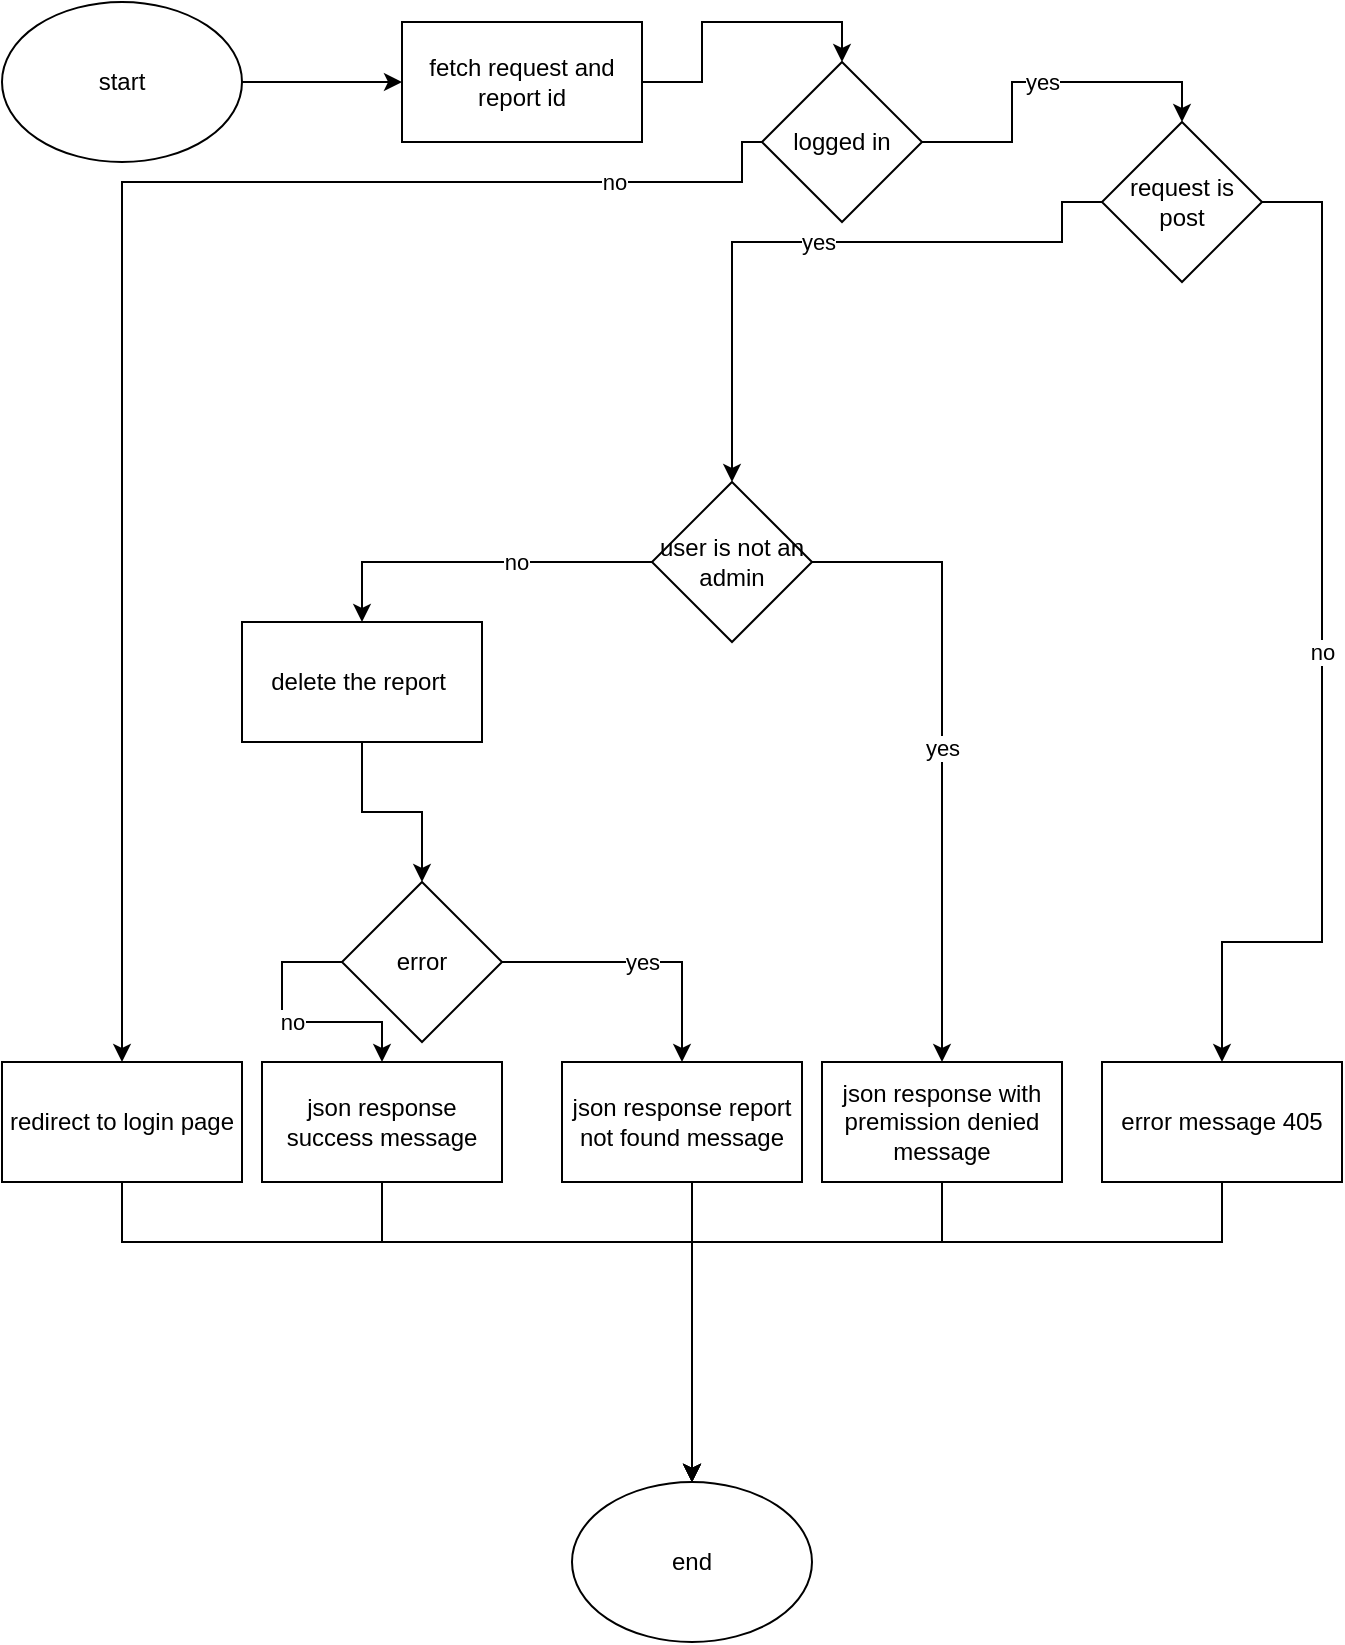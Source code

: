 <mxfile version="24.0.4" type="device">
  <diagram name="Page-1" id="l86GQIezmKsoyAvRn-B3">
    <mxGraphModel dx="1501" dy="713" grid="1" gridSize="10" guides="1" tooltips="1" connect="1" arrows="1" fold="1" page="1" pageScale="1" pageWidth="850" pageHeight="1100" math="0" shadow="0">
      <root>
        <mxCell id="0" />
        <mxCell id="1" parent="0" />
        <mxCell id="XFw_7lQHdecrP05hTtUH-22" value="" style="edgeStyle=orthogonalEdgeStyle;rounded=0;orthogonalLoop=1;jettySize=auto;html=1;" parent="1" source="XFw_7lQHdecrP05hTtUH-20" target="XFw_7lQHdecrP05hTtUH-21" edge="1">
          <mxGeometry relative="1" as="geometry" />
        </mxCell>
        <mxCell id="XFw_7lQHdecrP05hTtUH-20" value="start" style="ellipse;whiteSpace=wrap;html=1;" parent="1" vertex="1">
          <mxGeometry x="80" y="60" width="120" height="80" as="geometry" />
        </mxCell>
        <mxCell id="XFw_7lQHdecrP05hTtUH-24" value="" style="edgeStyle=orthogonalEdgeStyle;rounded=0;orthogonalLoop=1;jettySize=auto;html=1;entryX=0.5;entryY=0;entryDx=0;entryDy=0;" parent="1" source="XFw_7lQHdecrP05hTtUH-21" target="XFw_7lQHdecrP05hTtUH-23" edge="1">
          <mxGeometry relative="1" as="geometry" />
        </mxCell>
        <mxCell id="XFw_7lQHdecrP05hTtUH-21" value="fetch request and report id" style="whiteSpace=wrap;html=1;" parent="1" vertex="1">
          <mxGeometry x="280" y="70" width="120" height="60" as="geometry" />
        </mxCell>
        <mxCell id="XFw_7lQHdecrP05hTtUH-26" value="yes" style="edgeStyle=orthogonalEdgeStyle;rounded=0;orthogonalLoop=1;jettySize=auto;html=1;entryX=0.5;entryY=0;entryDx=0;entryDy=0;" parent="1" source="XFw_7lQHdecrP05hTtUH-23" target="XFw_7lQHdecrP05hTtUH-25" edge="1">
          <mxGeometry relative="1" as="geometry" />
        </mxCell>
        <mxCell id="XFw_7lQHdecrP05hTtUH-112" value="no" style="edgeStyle=orthogonalEdgeStyle;rounded=0;orthogonalLoop=1;jettySize=auto;html=1;exitX=0;exitY=0.5;exitDx=0;exitDy=0;" parent="1" source="XFw_7lQHdecrP05hTtUH-23" target="XFw_7lQHdecrP05hTtUH-114" edge="1">
          <mxGeometry x="-0.758" relative="1" as="geometry">
            <mxPoint x="50" y="520" as="targetPoint" />
            <Array as="points">
              <mxPoint x="450" y="130" />
              <mxPoint x="450" y="150" />
              <mxPoint x="140" y="150" />
            </Array>
            <mxPoint as="offset" />
          </mxGeometry>
        </mxCell>
        <mxCell id="XFw_7lQHdecrP05hTtUH-23" value="logged in" style="rhombus;whiteSpace=wrap;html=1;" parent="1" vertex="1">
          <mxGeometry x="460" y="90" width="80" height="80" as="geometry" />
        </mxCell>
        <mxCell id="XFw_7lQHdecrP05hTtUH-97" value="yes" style="edgeStyle=orthogonalEdgeStyle;rounded=0;orthogonalLoop=1;jettySize=auto;html=1;exitX=0;exitY=0.5;exitDx=0;exitDy=0;" parent="1" source="XFw_7lQHdecrP05hTtUH-25" target="XFw_7lQHdecrP05hTtUH-98" edge="1">
          <mxGeometry relative="1" as="geometry">
            <mxPoint x="740.0" y="300" as="targetPoint" />
            <Array as="points">
              <mxPoint x="610" y="180" />
              <mxPoint x="445" y="180" />
            </Array>
          </mxGeometry>
        </mxCell>
        <mxCell id="XFw_7lQHdecrP05hTtUH-116" value="no" style="edgeStyle=orthogonalEdgeStyle;rounded=0;orthogonalLoop=1;jettySize=auto;html=1;exitX=1;exitY=0.5;exitDx=0;exitDy=0;" parent="1" source="XFw_7lQHdecrP05hTtUH-25" target="XFw_7lQHdecrP05hTtUH-117" edge="1">
          <mxGeometry relative="1" as="geometry">
            <mxPoint x="760" y="620" as="targetPoint" />
            <Array as="points">
              <mxPoint x="740" y="160" />
              <mxPoint x="740" y="530" />
              <mxPoint x="690" y="530" />
            </Array>
            <mxPoint x="760" y="230" as="sourcePoint" />
          </mxGeometry>
        </mxCell>
        <mxCell id="XFw_7lQHdecrP05hTtUH-25" value="request is post" style="rhombus;whiteSpace=wrap;html=1;" parent="1" vertex="1">
          <mxGeometry x="630" y="120" width="80" height="80" as="geometry" />
        </mxCell>
        <mxCell id="XFw_7lQHdecrP05hTtUH-99" value="yes" style="edgeStyle=orthogonalEdgeStyle;rounded=0;orthogonalLoop=1;jettySize=auto;html=1;exitX=1;exitY=0.5;exitDx=0;exitDy=0;" parent="1" source="XFw_7lQHdecrP05hTtUH-98" target="XFw_7lQHdecrP05hTtUH-100" edge="1">
          <mxGeometry relative="1" as="geometry">
            <mxPoint x="790.0" y="440" as="targetPoint" />
            <Array as="points">
              <mxPoint x="550" y="340" />
            </Array>
          </mxGeometry>
        </mxCell>
        <mxCell id="XFw_7lQHdecrP05hTtUH-101" value="no" style="edgeStyle=orthogonalEdgeStyle;rounded=0;orthogonalLoop=1;jettySize=auto;html=1;entryX=0.5;entryY=0;entryDx=0;entryDy=0;" parent="1" source="XFw_7lQHdecrP05hTtUH-98" target="XFw_7lQHdecrP05hTtUH-102" edge="1">
          <mxGeometry x="-0.217" relative="1" as="geometry">
            <mxPoint x="560" y="370" as="targetPoint" />
            <mxPoint as="offset" />
          </mxGeometry>
        </mxCell>
        <mxCell id="XFw_7lQHdecrP05hTtUH-98" value="user is not an admin" style="rhombus;whiteSpace=wrap;html=1;" parent="1" vertex="1">
          <mxGeometry x="405.0" y="300" width="80" height="80" as="geometry" />
        </mxCell>
        <mxCell id="XFw_7lQHdecrP05hTtUH-123" style="edgeStyle=orthogonalEdgeStyle;rounded=0;orthogonalLoop=1;jettySize=auto;html=1;entryX=0.5;entryY=0;entryDx=0;entryDy=0;" parent="1" source="XFw_7lQHdecrP05hTtUH-100" target="XFw_7lQHdecrP05hTtUH-119" edge="1">
          <mxGeometry relative="1" as="geometry">
            <Array as="points">
              <mxPoint x="550" y="680" />
              <mxPoint x="425" y="680" />
            </Array>
          </mxGeometry>
        </mxCell>
        <mxCell id="XFw_7lQHdecrP05hTtUH-100" value="json response with premission denied message" style="rounded=0;whiteSpace=wrap;html=1;" parent="1" vertex="1">
          <mxGeometry x="490.0" y="590" width="120" height="60" as="geometry" />
        </mxCell>
        <mxCell id="XFw_7lQHdecrP05hTtUH-104" value="" style="edgeStyle=orthogonalEdgeStyle;rounded=0;orthogonalLoop=1;jettySize=auto;html=1;entryX=0.5;entryY=0;entryDx=0;entryDy=0;" parent="1" source="XFw_7lQHdecrP05hTtUH-102" target="XFw_7lQHdecrP05hTtUH-105" edge="1">
          <mxGeometry relative="1" as="geometry" />
        </mxCell>
        <mxCell id="XFw_7lQHdecrP05hTtUH-102" value="delete the report&amp;nbsp;" style="rounded=0;whiteSpace=wrap;html=1;" parent="1" vertex="1">
          <mxGeometry x="200" y="370" width="120" height="60" as="geometry" />
        </mxCell>
        <mxCell id="XFw_7lQHdecrP05hTtUH-121" style="edgeStyle=orthogonalEdgeStyle;rounded=0;orthogonalLoop=1;jettySize=auto;html=1;exitX=0.5;exitY=1;exitDx=0;exitDy=0;" parent="1" source="XFw_7lQHdecrP05hTtUH-103" target="XFw_7lQHdecrP05hTtUH-119" edge="1">
          <mxGeometry relative="1" as="geometry">
            <Array as="points">
              <mxPoint x="270" y="680" />
              <mxPoint x="425" y="680" />
            </Array>
          </mxGeometry>
        </mxCell>
        <mxCell id="XFw_7lQHdecrP05hTtUH-103" value="json response success message" style="rounded=0;whiteSpace=wrap;html=1;" parent="1" vertex="1">
          <mxGeometry x="210.0" y="590" width="120" height="60" as="geometry" />
        </mxCell>
        <mxCell id="XFw_7lQHdecrP05hTtUH-108" value="yes" style="edgeStyle=orthogonalEdgeStyle;rounded=0;orthogonalLoop=1;jettySize=auto;html=1;" parent="1" source="XFw_7lQHdecrP05hTtUH-105" target="XFw_7lQHdecrP05hTtUH-107" edge="1">
          <mxGeometry relative="1" as="geometry" />
        </mxCell>
        <mxCell id="XFw_7lQHdecrP05hTtUH-111" value="no" style="edgeStyle=orthogonalEdgeStyle;rounded=0;orthogonalLoop=1;jettySize=auto;html=1;entryX=0.5;entryY=0;entryDx=0;entryDy=0;" parent="1" source="XFw_7lQHdecrP05hTtUH-105" target="XFw_7lQHdecrP05hTtUH-103" edge="1">
          <mxGeometry relative="1" as="geometry">
            <Array as="points">
              <mxPoint x="220" y="540" />
              <mxPoint x="220" y="570" />
              <mxPoint x="270" y="570" />
            </Array>
          </mxGeometry>
        </mxCell>
        <mxCell id="XFw_7lQHdecrP05hTtUH-105" value="&amp;nbsp;error&amp;nbsp;" style="rhombus;whiteSpace=wrap;html=1;rounded=0;" parent="1" vertex="1">
          <mxGeometry x="250.0" y="500" width="80" height="80" as="geometry" />
        </mxCell>
        <mxCell id="XFw_7lQHdecrP05hTtUH-122" style="edgeStyle=orthogonalEdgeStyle;rounded=0;orthogonalLoop=1;jettySize=auto;html=1;entryX=0.5;entryY=0;entryDx=0;entryDy=0;" parent="1" source="XFw_7lQHdecrP05hTtUH-107" target="XFw_7lQHdecrP05hTtUH-119" edge="1">
          <mxGeometry relative="1" as="geometry">
            <Array as="points">
              <mxPoint x="425" y="710" />
              <mxPoint x="425" y="710" />
            </Array>
          </mxGeometry>
        </mxCell>
        <mxCell id="XFw_7lQHdecrP05hTtUH-107" value="json response report not found message" style="rounded=0;whiteSpace=wrap;html=1;" parent="1" vertex="1">
          <mxGeometry x="360.0" y="590" width="120" height="60" as="geometry" />
        </mxCell>
        <mxCell id="XFw_7lQHdecrP05hTtUH-120" style="edgeStyle=orthogonalEdgeStyle;rounded=0;orthogonalLoop=1;jettySize=auto;html=1;" parent="1" source="XFw_7lQHdecrP05hTtUH-114" target="XFw_7lQHdecrP05hTtUH-119" edge="1">
          <mxGeometry relative="1" as="geometry">
            <Array as="points">
              <mxPoint x="140" y="680" />
              <mxPoint x="425" y="680" />
            </Array>
          </mxGeometry>
        </mxCell>
        <mxCell id="XFw_7lQHdecrP05hTtUH-114" value="redirect to login page" style="rounded=0;whiteSpace=wrap;html=1;" parent="1" vertex="1">
          <mxGeometry x="80" y="590" width="120" height="60" as="geometry" />
        </mxCell>
        <mxCell id="XFw_7lQHdecrP05hTtUH-124" style="edgeStyle=orthogonalEdgeStyle;rounded=0;orthogonalLoop=1;jettySize=auto;html=1;entryX=0.5;entryY=0;entryDx=0;entryDy=0;" parent="1" source="XFw_7lQHdecrP05hTtUH-117" target="XFw_7lQHdecrP05hTtUH-119" edge="1">
          <mxGeometry relative="1" as="geometry">
            <Array as="points">
              <mxPoint x="690" y="680" />
              <mxPoint x="425" y="680" />
            </Array>
          </mxGeometry>
        </mxCell>
        <mxCell id="XFw_7lQHdecrP05hTtUH-117" value="error message 405" style="rounded=0;whiteSpace=wrap;html=1;" parent="1" vertex="1">
          <mxGeometry x="630" y="590" width="120" height="60" as="geometry" />
        </mxCell>
        <mxCell id="XFw_7lQHdecrP05hTtUH-119" value="end" style="ellipse;whiteSpace=wrap;html=1;" parent="1" vertex="1">
          <mxGeometry x="365" y="800" width="120" height="80" as="geometry" />
        </mxCell>
      </root>
    </mxGraphModel>
  </diagram>
</mxfile>
